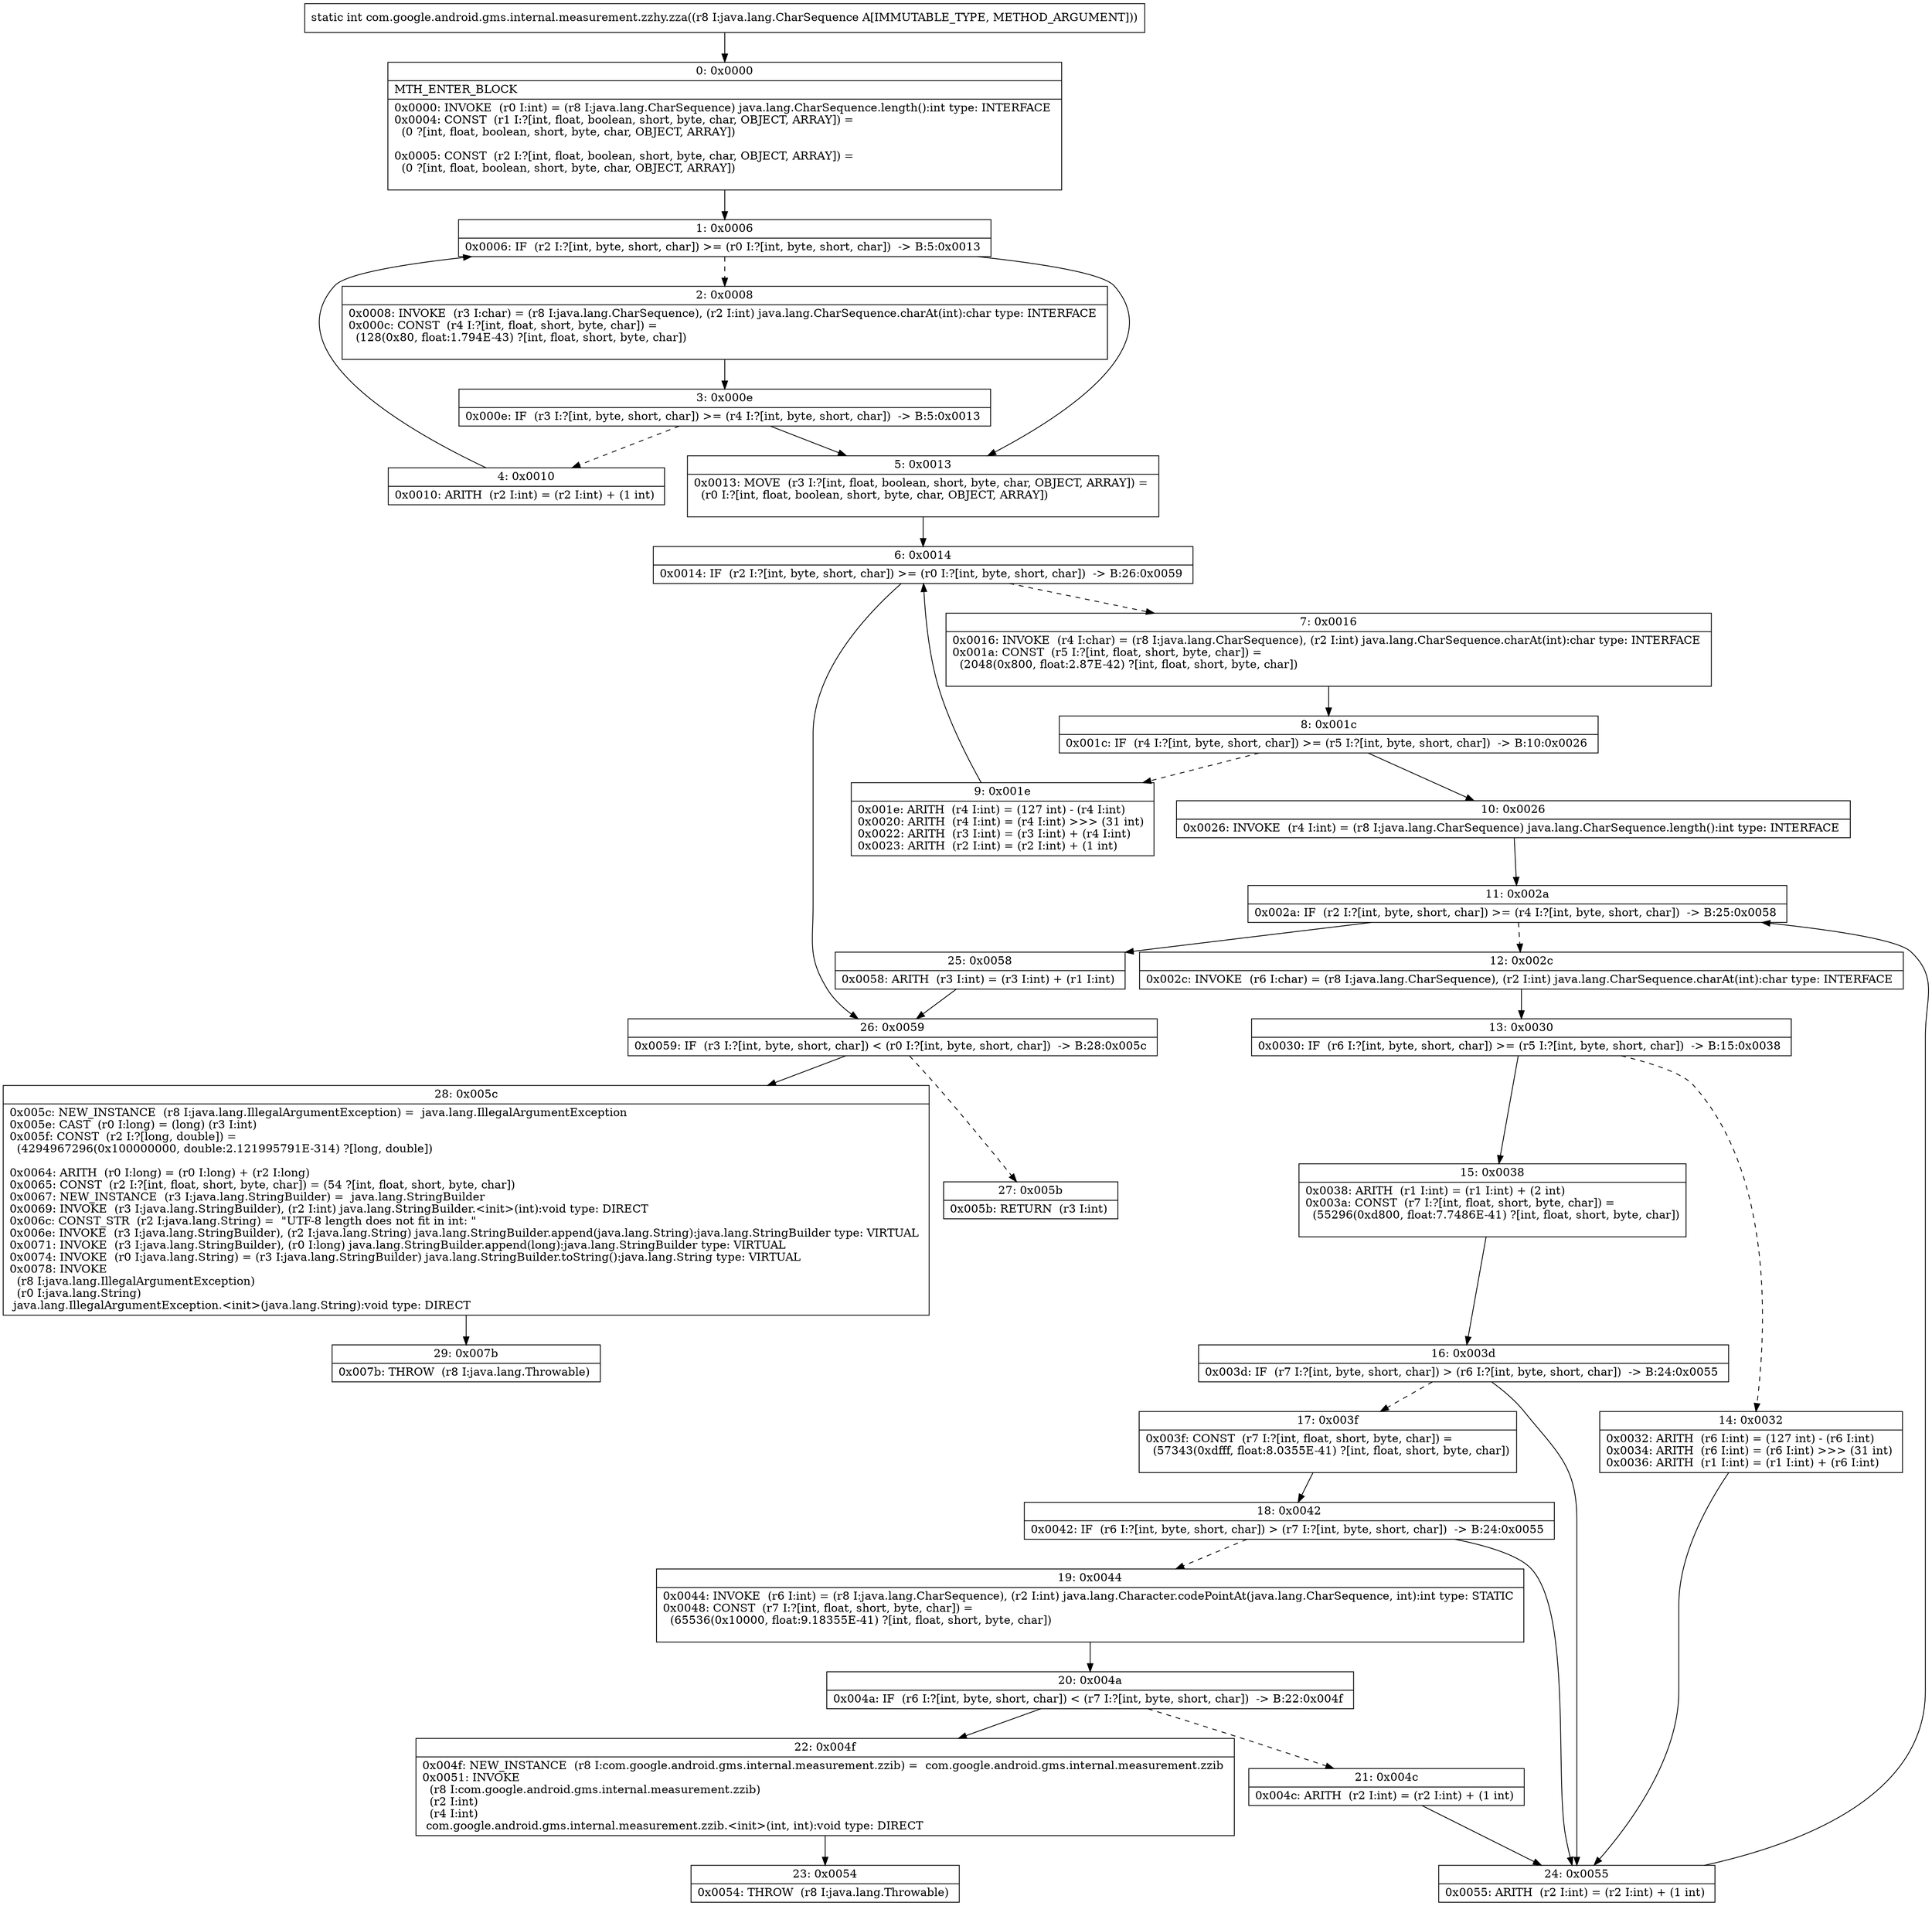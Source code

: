 digraph "CFG forcom.google.android.gms.internal.measurement.zzhy.zza(Ljava\/lang\/CharSequence;)I" {
Node_0 [shape=record,label="{0\:\ 0x0000|MTH_ENTER_BLOCK\l|0x0000: INVOKE  (r0 I:int) = (r8 I:java.lang.CharSequence) java.lang.CharSequence.length():int type: INTERFACE \l0x0004: CONST  (r1 I:?[int, float, boolean, short, byte, char, OBJECT, ARRAY]) = \l  (0 ?[int, float, boolean, short, byte, char, OBJECT, ARRAY])\l \l0x0005: CONST  (r2 I:?[int, float, boolean, short, byte, char, OBJECT, ARRAY]) = \l  (0 ?[int, float, boolean, short, byte, char, OBJECT, ARRAY])\l \l}"];
Node_1 [shape=record,label="{1\:\ 0x0006|0x0006: IF  (r2 I:?[int, byte, short, char]) \>= (r0 I:?[int, byte, short, char])  \-\> B:5:0x0013 \l}"];
Node_2 [shape=record,label="{2\:\ 0x0008|0x0008: INVOKE  (r3 I:char) = (r8 I:java.lang.CharSequence), (r2 I:int) java.lang.CharSequence.charAt(int):char type: INTERFACE \l0x000c: CONST  (r4 I:?[int, float, short, byte, char]) = \l  (128(0x80, float:1.794E\-43) ?[int, float, short, byte, char])\l \l}"];
Node_3 [shape=record,label="{3\:\ 0x000e|0x000e: IF  (r3 I:?[int, byte, short, char]) \>= (r4 I:?[int, byte, short, char])  \-\> B:5:0x0013 \l}"];
Node_4 [shape=record,label="{4\:\ 0x0010|0x0010: ARITH  (r2 I:int) = (r2 I:int) + (1 int) \l}"];
Node_5 [shape=record,label="{5\:\ 0x0013|0x0013: MOVE  (r3 I:?[int, float, boolean, short, byte, char, OBJECT, ARRAY]) = \l  (r0 I:?[int, float, boolean, short, byte, char, OBJECT, ARRAY])\l \l}"];
Node_6 [shape=record,label="{6\:\ 0x0014|0x0014: IF  (r2 I:?[int, byte, short, char]) \>= (r0 I:?[int, byte, short, char])  \-\> B:26:0x0059 \l}"];
Node_7 [shape=record,label="{7\:\ 0x0016|0x0016: INVOKE  (r4 I:char) = (r8 I:java.lang.CharSequence), (r2 I:int) java.lang.CharSequence.charAt(int):char type: INTERFACE \l0x001a: CONST  (r5 I:?[int, float, short, byte, char]) = \l  (2048(0x800, float:2.87E\-42) ?[int, float, short, byte, char])\l \l}"];
Node_8 [shape=record,label="{8\:\ 0x001c|0x001c: IF  (r4 I:?[int, byte, short, char]) \>= (r5 I:?[int, byte, short, char])  \-\> B:10:0x0026 \l}"];
Node_9 [shape=record,label="{9\:\ 0x001e|0x001e: ARITH  (r4 I:int) = (127 int) \- (r4 I:int) \l0x0020: ARITH  (r4 I:int) = (r4 I:int) \>\>\> (31 int) \l0x0022: ARITH  (r3 I:int) = (r3 I:int) + (r4 I:int) \l0x0023: ARITH  (r2 I:int) = (r2 I:int) + (1 int) \l}"];
Node_10 [shape=record,label="{10\:\ 0x0026|0x0026: INVOKE  (r4 I:int) = (r8 I:java.lang.CharSequence) java.lang.CharSequence.length():int type: INTERFACE \l}"];
Node_11 [shape=record,label="{11\:\ 0x002a|0x002a: IF  (r2 I:?[int, byte, short, char]) \>= (r4 I:?[int, byte, short, char])  \-\> B:25:0x0058 \l}"];
Node_12 [shape=record,label="{12\:\ 0x002c|0x002c: INVOKE  (r6 I:char) = (r8 I:java.lang.CharSequence), (r2 I:int) java.lang.CharSequence.charAt(int):char type: INTERFACE \l}"];
Node_13 [shape=record,label="{13\:\ 0x0030|0x0030: IF  (r6 I:?[int, byte, short, char]) \>= (r5 I:?[int, byte, short, char])  \-\> B:15:0x0038 \l}"];
Node_14 [shape=record,label="{14\:\ 0x0032|0x0032: ARITH  (r6 I:int) = (127 int) \- (r6 I:int) \l0x0034: ARITH  (r6 I:int) = (r6 I:int) \>\>\> (31 int) \l0x0036: ARITH  (r1 I:int) = (r1 I:int) + (r6 I:int) \l}"];
Node_15 [shape=record,label="{15\:\ 0x0038|0x0038: ARITH  (r1 I:int) = (r1 I:int) + (2 int) \l0x003a: CONST  (r7 I:?[int, float, short, byte, char]) = \l  (55296(0xd800, float:7.7486E\-41) ?[int, float, short, byte, char])\l \l}"];
Node_16 [shape=record,label="{16\:\ 0x003d|0x003d: IF  (r7 I:?[int, byte, short, char]) \> (r6 I:?[int, byte, short, char])  \-\> B:24:0x0055 \l}"];
Node_17 [shape=record,label="{17\:\ 0x003f|0x003f: CONST  (r7 I:?[int, float, short, byte, char]) = \l  (57343(0xdfff, float:8.0355E\-41) ?[int, float, short, byte, char])\l \l}"];
Node_18 [shape=record,label="{18\:\ 0x0042|0x0042: IF  (r6 I:?[int, byte, short, char]) \> (r7 I:?[int, byte, short, char])  \-\> B:24:0x0055 \l}"];
Node_19 [shape=record,label="{19\:\ 0x0044|0x0044: INVOKE  (r6 I:int) = (r8 I:java.lang.CharSequence), (r2 I:int) java.lang.Character.codePointAt(java.lang.CharSequence, int):int type: STATIC \l0x0048: CONST  (r7 I:?[int, float, short, byte, char]) = \l  (65536(0x10000, float:9.18355E\-41) ?[int, float, short, byte, char])\l \l}"];
Node_20 [shape=record,label="{20\:\ 0x004a|0x004a: IF  (r6 I:?[int, byte, short, char]) \< (r7 I:?[int, byte, short, char])  \-\> B:22:0x004f \l}"];
Node_21 [shape=record,label="{21\:\ 0x004c|0x004c: ARITH  (r2 I:int) = (r2 I:int) + (1 int) \l}"];
Node_22 [shape=record,label="{22\:\ 0x004f|0x004f: NEW_INSTANCE  (r8 I:com.google.android.gms.internal.measurement.zzib) =  com.google.android.gms.internal.measurement.zzib \l0x0051: INVOKE  \l  (r8 I:com.google.android.gms.internal.measurement.zzib)\l  (r2 I:int)\l  (r4 I:int)\l com.google.android.gms.internal.measurement.zzib.\<init\>(int, int):void type: DIRECT \l}"];
Node_23 [shape=record,label="{23\:\ 0x0054|0x0054: THROW  (r8 I:java.lang.Throwable) \l}"];
Node_24 [shape=record,label="{24\:\ 0x0055|0x0055: ARITH  (r2 I:int) = (r2 I:int) + (1 int) \l}"];
Node_25 [shape=record,label="{25\:\ 0x0058|0x0058: ARITH  (r3 I:int) = (r3 I:int) + (r1 I:int) \l}"];
Node_26 [shape=record,label="{26\:\ 0x0059|0x0059: IF  (r3 I:?[int, byte, short, char]) \< (r0 I:?[int, byte, short, char])  \-\> B:28:0x005c \l}"];
Node_27 [shape=record,label="{27\:\ 0x005b|0x005b: RETURN  (r3 I:int) \l}"];
Node_28 [shape=record,label="{28\:\ 0x005c|0x005c: NEW_INSTANCE  (r8 I:java.lang.IllegalArgumentException) =  java.lang.IllegalArgumentException \l0x005e: CAST  (r0 I:long) = (long) (r3 I:int) \l0x005f: CONST  (r2 I:?[long, double]) = \l  (4294967296(0x100000000, double:2.121995791E\-314) ?[long, double])\l \l0x0064: ARITH  (r0 I:long) = (r0 I:long) + (r2 I:long) \l0x0065: CONST  (r2 I:?[int, float, short, byte, char]) = (54 ?[int, float, short, byte, char]) \l0x0067: NEW_INSTANCE  (r3 I:java.lang.StringBuilder) =  java.lang.StringBuilder \l0x0069: INVOKE  (r3 I:java.lang.StringBuilder), (r2 I:int) java.lang.StringBuilder.\<init\>(int):void type: DIRECT \l0x006c: CONST_STR  (r2 I:java.lang.String) =  \"UTF\-8 length does not fit in int: \" \l0x006e: INVOKE  (r3 I:java.lang.StringBuilder), (r2 I:java.lang.String) java.lang.StringBuilder.append(java.lang.String):java.lang.StringBuilder type: VIRTUAL \l0x0071: INVOKE  (r3 I:java.lang.StringBuilder), (r0 I:long) java.lang.StringBuilder.append(long):java.lang.StringBuilder type: VIRTUAL \l0x0074: INVOKE  (r0 I:java.lang.String) = (r3 I:java.lang.StringBuilder) java.lang.StringBuilder.toString():java.lang.String type: VIRTUAL \l0x0078: INVOKE  \l  (r8 I:java.lang.IllegalArgumentException)\l  (r0 I:java.lang.String)\l java.lang.IllegalArgumentException.\<init\>(java.lang.String):void type: DIRECT \l}"];
Node_29 [shape=record,label="{29\:\ 0x007b|0x007b: THROW  (r8 I:java.lang.Throwable) \l}"];
MethodNode[shape=record,label="{static int com.google.android.gms.internal.measurement.zzhy.zza((r8 I:java.lang.CharSequence A[IMMUTABLE_TYPE, METHOD_ARGUMENT])) }"];
MethodNode -> Node_0;
Node_0 -> Node_1;
Node_1 -> Node_2[style=dashed];
Node_1 -> Node_5;
Node_2 -> Node_3;
Node_3 -> Node_4[style=dashed];
Node_3 -> Node_5;
Node_4 -> Node_1;
Node_5 -> Node_6;
Node_6 -> Node_7[style=dashed];
Node_6 -> Node_26;
Node_7 -> Node_8;
Node_8 -> Node_9[style=dashed];
Node_8 -> Node_10;
Node_9 -> Node_6;
Node_10 -> Node_11;
Node_11 -> Node_12[style=dashed];
Node_11 -> Node_25;
Node_12 -> Node_13;
Node_13 -> Node_14[style=dashed];
Node_13 -> Node_15;
Node_14 -> Node_24;
Node_15 -> Node_16;
Node_16 -> Node_17[style=dashed];
Node_16 -> Node_24;
Node_17 -> Node_18;
Node_18 -> Node_19[style=dashed];
Node_18 -> Node_24;
Node_19 -> Node_20;
Node_20 -> Node_21[style=dashed];
Node_20 -> Node_22;
Node_21 -> Node_24;
Node_22 -> Node_23;
Node_24 -> Node_11;
Node_25 -> Node_26;
Node_26 -> Node_27[style=dashed];
Node_26 -> Node_28;
Node_28 -> Node_29;
}

